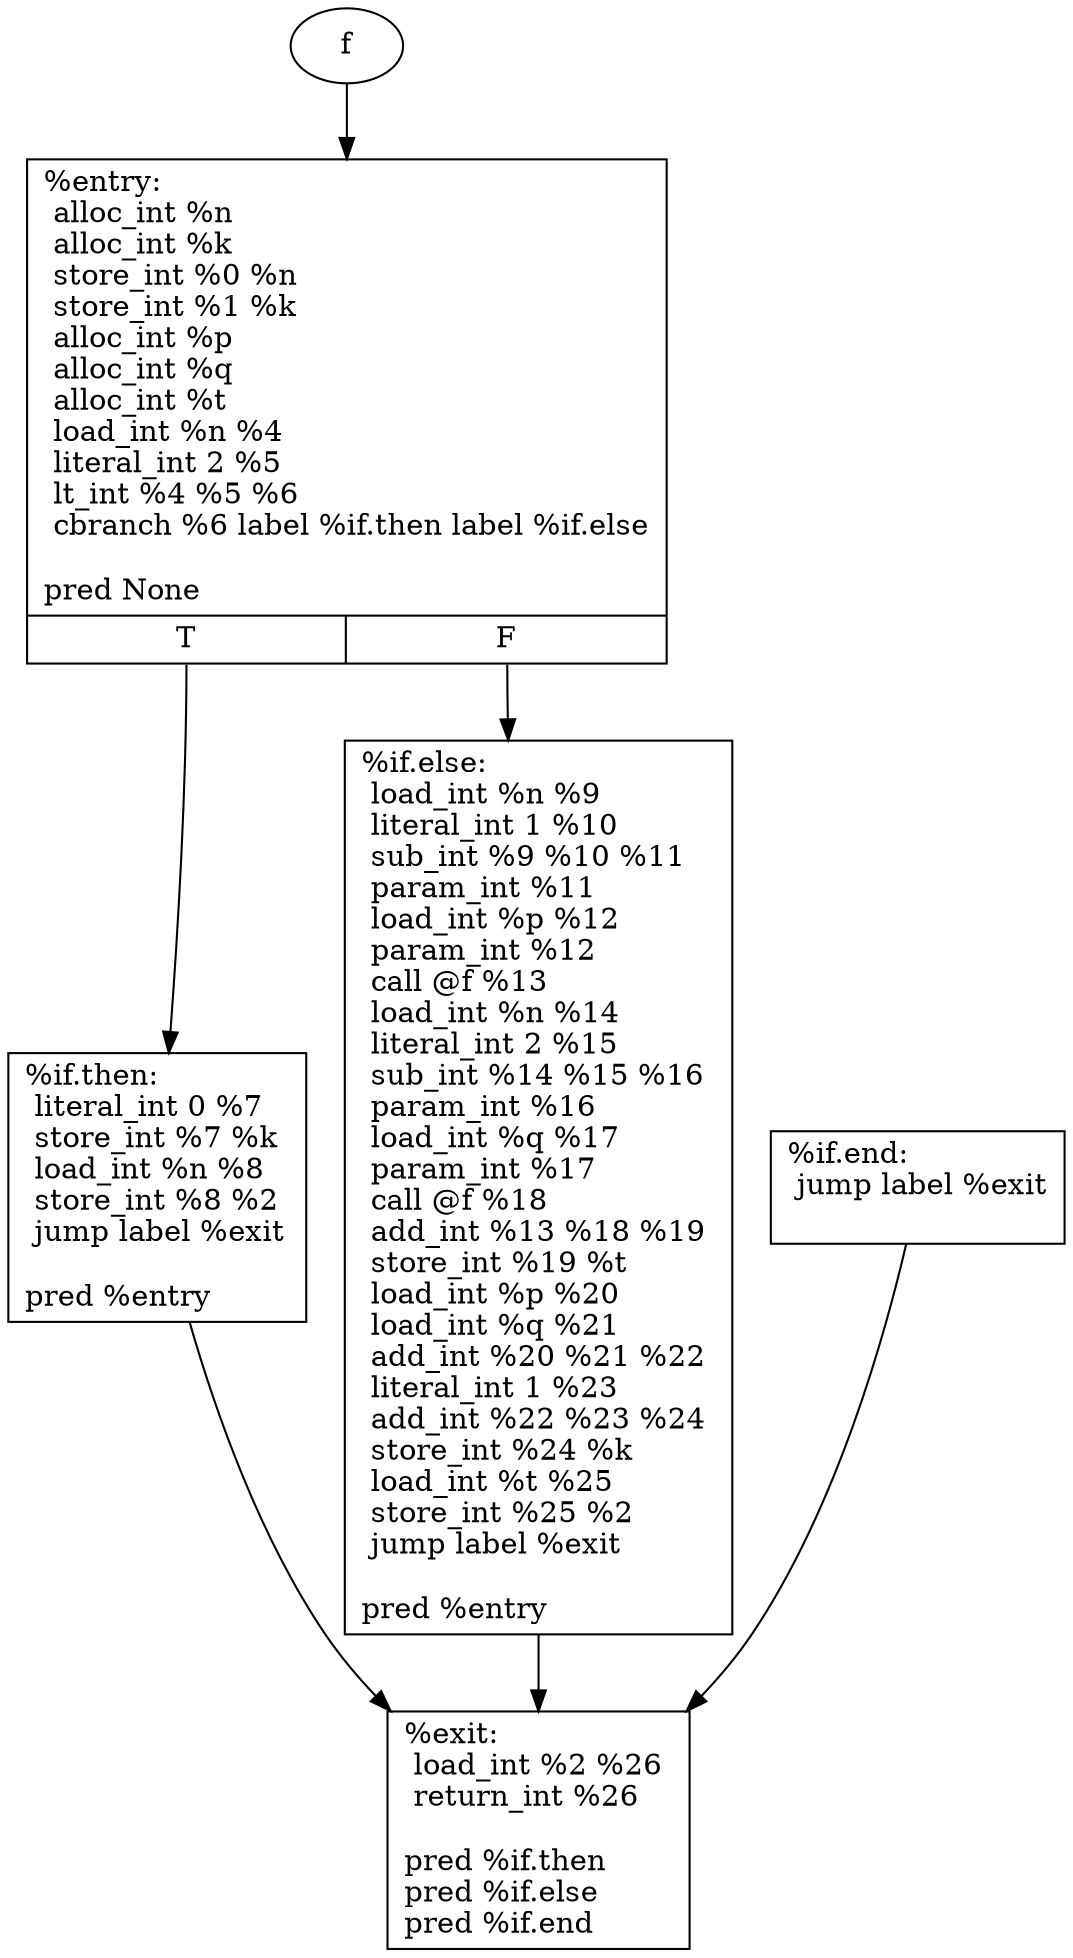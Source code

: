 digraph g {
	node [shape=record]
	f [shape=ellipse]
	f -> "%entry"
	"%entry" [label="{%entry:\l	  alloc_int %n \l	  alloc_int %k \l	  store_int %0 %n \l	  store_int %1 %k \l	  alloc_int %p \l	  alloc_int %q \l	  alloc_int %t \l	  load_int %n %4 \l	  literal_int 2 %5 \l	  lt_int %4 %5 %6 \l	  cbranch %6 label %if.then label %if.else\l	\l	pred None \l	|{<f0>T|<f1>F}}"]
	"%entry":f0 -> "%if.then"
	"%entry":f1 -> "%if.else"
	"%if.then" [label="{%if.then:\l	  literal_int 0 %7 \l	  store_int %7 %k \l	  load_int %n %8 \l	  store_int %8 %2 \l	  jump label %exit\l	\l	pred %entry \l	}"]
	"%if.then" -> "%exit"
	"%if.else" [label="{%if.else:\l	  load_int %n %9 \l	  literal_int 1 %10 \l	  sub_int %9 %10 %11 \l	  param_int %11 \l	  load_int %p %12 \l	  param_int %12 \l	  call @f %13 \l	  load_int %n %14 \l	  literal_int 2 %15 \l	  sub_int %14 %15 %16 \l	  param_int %16 \l	  load_int %q %17 \l	  param_int %17 \l	  call @f %18 \l	  add_int %13 %18 %19 \l	  store_int %19 %t \l	  load_int %p %20 \l	  load_int %q %21 \l	  add_int %20 %21 %22 \l	  literal_int 1 %23 \l	  add_int %22 %23 %24 \l	  store_int %24 %k \l	  load_int %t %25 \l	  store_int %25 %2 \l	  jump label %exit\l	\l	pred %entry \l	}"]
	"%if.else" -> "%exit"
	"%if.end" [label="{%if.end:\l	  jump label %exit\l	\l	}"]
	"%if.end" -> "%exit"
	"%exit" [label="{%exit:\l	  load_int %2 %26 \l	  return_int %26\l	\l	pred %if.then \l	pred %if.else \l	pred %if.end \l	}"]
}
